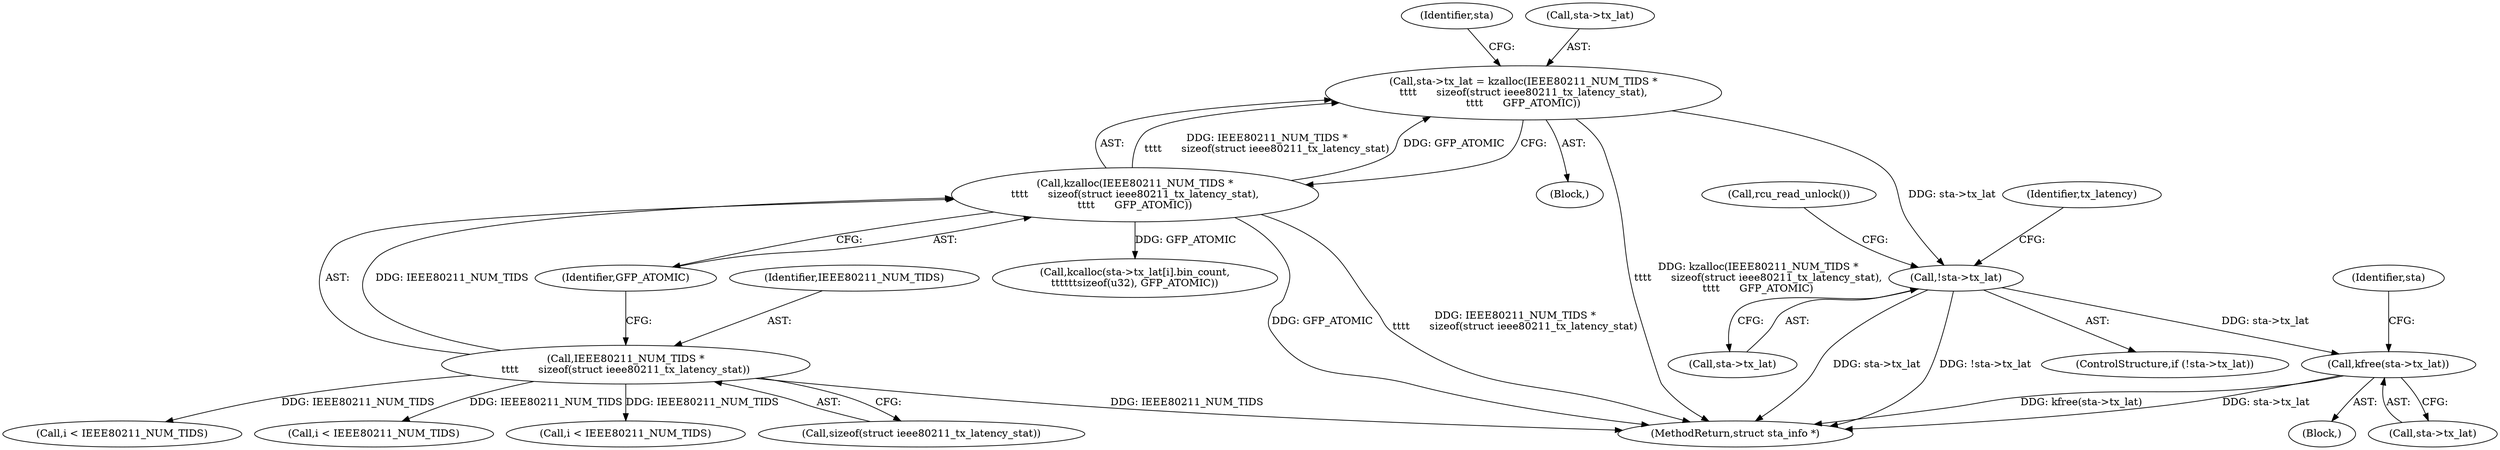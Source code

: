 digraph "0_linux_1d147bfa64293b2723c4fec50922168658e613ba_0@API" {
"1000520" [label="(Call,kfree(sta->tx_lat))"];
"1000158" [label="(Call,!sta->tx_lat)"];
"1000147" [label="(Call,sta->tx_lat = kzalloc(IEEE80211_NUM_TIDS *\n\t\t\t\t      sizeof(struct ieee80211_tx_latency_stat),\n\t\t\t\t      GFP_ATOMIC))"];
"1000151" [label="(Call,kzalloc(IEEE80211_NUM_TIDS *\n\t\t\t\t      sizeof(struct ieee80211_tx_latency_stat),\n\t\t\t\t      GFP_ATOMIC))"];
"1000152" [label="(Call,IEEE80211_NUM_TIDS *\n\t\t\t\t      sizeof(struct ieee80211_tx_latency_stat))"];
"1000151" [label="(Call,kzalloc(IEEE80211_NUM_TIDS *\n\t\t\t\t      sizeof(struct ieee80211_tx_latency_stat),\n\t\t\t\t      GFP_ATOMIC))"];
"1000201" [label="(Call,kcalloc(sta->tx_lat[i].bin_count,\n\t\t\t\t\t\tsizeof(u32), GFP_ATOMIC))"];
"1000147" [label="(Call,sta->tx_lat = kzalloc(IEEE80211_NUM_TIDS *\n\t\t\t\t      sizeof(struct ieee80211_tx_latency_stat),\n\t\t\t\t      GFP_ATOMIC))"];
"1000146" [label="(Block,)"];
"1000167" [label="(Identifier,tx_latency)"];
"1000160" [label="(Identifier,sta)"];
"1000153" [label="(Identifier,IEEE80211_NUM_TIDS)"];
"1000156" [label="(Identifier,GFP_ATOMIC)"];
"1000525" [label="(Identifier,sta)"];
"1000152" [label="(Call,IEEE80211_NUM_TIDS *\n\t\t\t\t      sizeof(struct ieee80211_tx_latency_stat))"];
"1000157" [label="(ControlStructure,if (!sta->tx_lat))"];
"1000159" [label="(Call,sta->tx_lat)"];
"1000163" [label="(Call,rcu_read_unlock())"];
"1000528" [label="(MethodReturn,struct sta_info *)"];
"1000507" [label="(Call,i < IEEE80211_NUM_TIDS)"];
"1000521" [label="(Call,sta->tx_lat)"];
"1000520" [label="(Call,kfree(sta->tx_lat))"];
"1000148" [label="(Call,sta->tx_lat)"];
"1000158" [label="(Call,!sta->tx_lat)"];
"1000357" [label="(Call,i < IEEE80211_NUM_TIDS)"];
"1000154" [label="(Call,sizeof(struct ieee80211_tx_latency_stat))"];
"1000502" [label="(Block,)"];
"1000174" [label="(Call,i < IEEE80211_NUM_TIDS)"];
"1000520" -> "1000502"  [label="AST: "];
"1000520" -> "1000521"  [label="CFG: "];
"1000521" -> "1000520"  [label="AST: "];
"1000525" -> "1000520"  [label="CFG: "];
"1000520" -> "1000528"  [label="DDG: kfree(sta->tx_lat)"];
"1000520" -> "1000528"  [label="DDG: sta->tx_lat"];
"1000158" -> "1000520"  [label="DDG: sta->tx_lat"];
"1000158" -> "1000157"  [label="AST: "];
"1000158" -> "1000159"  [label="CFG: "];
"1000159" -> "1000158"  [label="AST: "];
"1000163" -> "1000158"  [label="CFG: "];
"1000167" -> "1000158"  [label="CFG: "];
"1000158" -> "1000528"  [label="DDG: sta->tx_lat"];
"1000158" -> "1000528"  [label="DDG: !sta->tx_lat"];
"1000147" -> "1000158"  [label="DDG: sta->tx_lat"];
"1000147" -> "1000146"  [label="AST: "];
"1000147" -> "1000151"  [label="CFG: "];
"1000148" -> "1000147"  [label="AST: "];
"1000151" -> "1000147"  [label="AST: "];
"1000160" -> "1000147"  [label="CFG: "];
"1000147" -> "1000528"  [label="DDG: kzalloc(IEEE80211_NUM_TIDS *\n\t\t\t\t      sizeof(struct ieee80211_tx_latency_stat),\n\t\t\t\t      GFP_ATOMIC)"];
"1000151" -> "1000147"  [label="DDG: IEEE80211_NUM_TIDS *\n\t\t\t\t      sizeof(struct ieee80211_tx_latency_stat)"];
"1000151" -> "1000147"  [label="DDG: GFP_ATOMIC"];
"1000151" -> "1000156"  [label="CFG: "];
"1000152" -> "1000151"  [label="AST: "];
"1000156" -> "1000151"  [label="AST: "];
"1000151" -> "1000528"  [label="DDG: IEEE80211_NUM_TIDS *\n\t\t\t\t      sizeof(struct ieee80211_tx_latency_stat)"];
"1000151" -> "1000528"  [label="DDG: GFP_ATOMIC"];
"1000152" -> "1000151"  [label="DDG: IEEE80211_NUM_TIDS"];
"1000151" -> "1000201"  [label="DDG: GFP_ATOMIC"];
"1000152" -> "1000154"  [label="CFG: "];
"1000153" -> "1000152"  [label="AST: "];
"1000154" -> "1000152"  [label="AST: "];
"1000156" -> "1000152"  [label="CFG: "];
"1000152" -> "1000528"  [label="DDG: IEEE80211_NUM_TIDS"];
"1000152" -> "1000174"  [label="DDG: IEEE80211_NUM_TIDS"];
"1000152" -> "1000357"  [label="DDG: IEEE80211_NUM_TIDS"];
"1000152" -> "1000507"  [label="DDG: IEEE80211_NUM_TIDS"];
}
